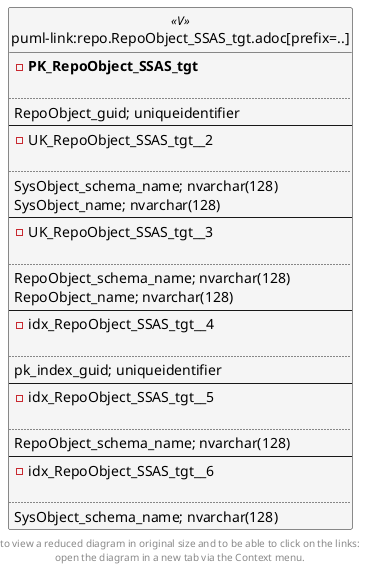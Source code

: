 @startuml
left to right direction
'top to bottom direction
hide circle
'avoide "." issues:
set namespaceSeparator none


skinparam class {
  BackgroundColor White
  BackgroundColor<<FN>> Yellow
  BackgroundColor<<FS>> Yellow
  BackgroundColor<<FT>> LightGray
  BackgroundColor<<IF>> Yellow
  BackgroundColor<<IS>> Yellow
  BackgroundColor<<P>> Aqua
  BackgroundColor<<PC>> Aqua
  BackgroundColor<<SN>> Yellow
  BackgroundColor<<SO>> SlateBlue
  BackgroundColor<<TF>> LightGray
  BackgroundColor<<TR>> Tomato
  BackgroundColor<<U>> White
  BackgroundColor<<V>> WhiteSmoke
  BackgroundColor<<X>> Aqua
}


entity "puml-link:repo.RepoObject_SSAS_tgt.adoc[prefix=..]" as repo.RepoObject_SSAS_tgt << V >> {
- **PK_RepoObject_SSAS_tgt**

..
RepoObject_guid; uniqueidentifier
--
- UK_RepoObject_SSAS_tgt__2

..
SysObject_schema_name; nvarchar(128)
SysObject_name; nvarchar(128)
--
- UK_RepoObject_SSAS_tgt__3

..
RepoObject_schema_name; nvarchar(128)
RepoObject_name; nvarchar(128)
--
- idx_RepoObject_SSAS_tgt__4

..
pk_index_guid; uniqueidentifier
--
- idx_RepoObject_SSAS_tgt__5

..
RepoObject_schema_name; nvarchar(128)
--
- idx_RepoObject_SSAS_tgt__6

..
SysObject_schema_name; nvarchar(128)
}


footer
to view a reduced diagram in original size and to be able to click on the links:
open the diagram in a new tab via the Context menu.
end footer

@enduml

